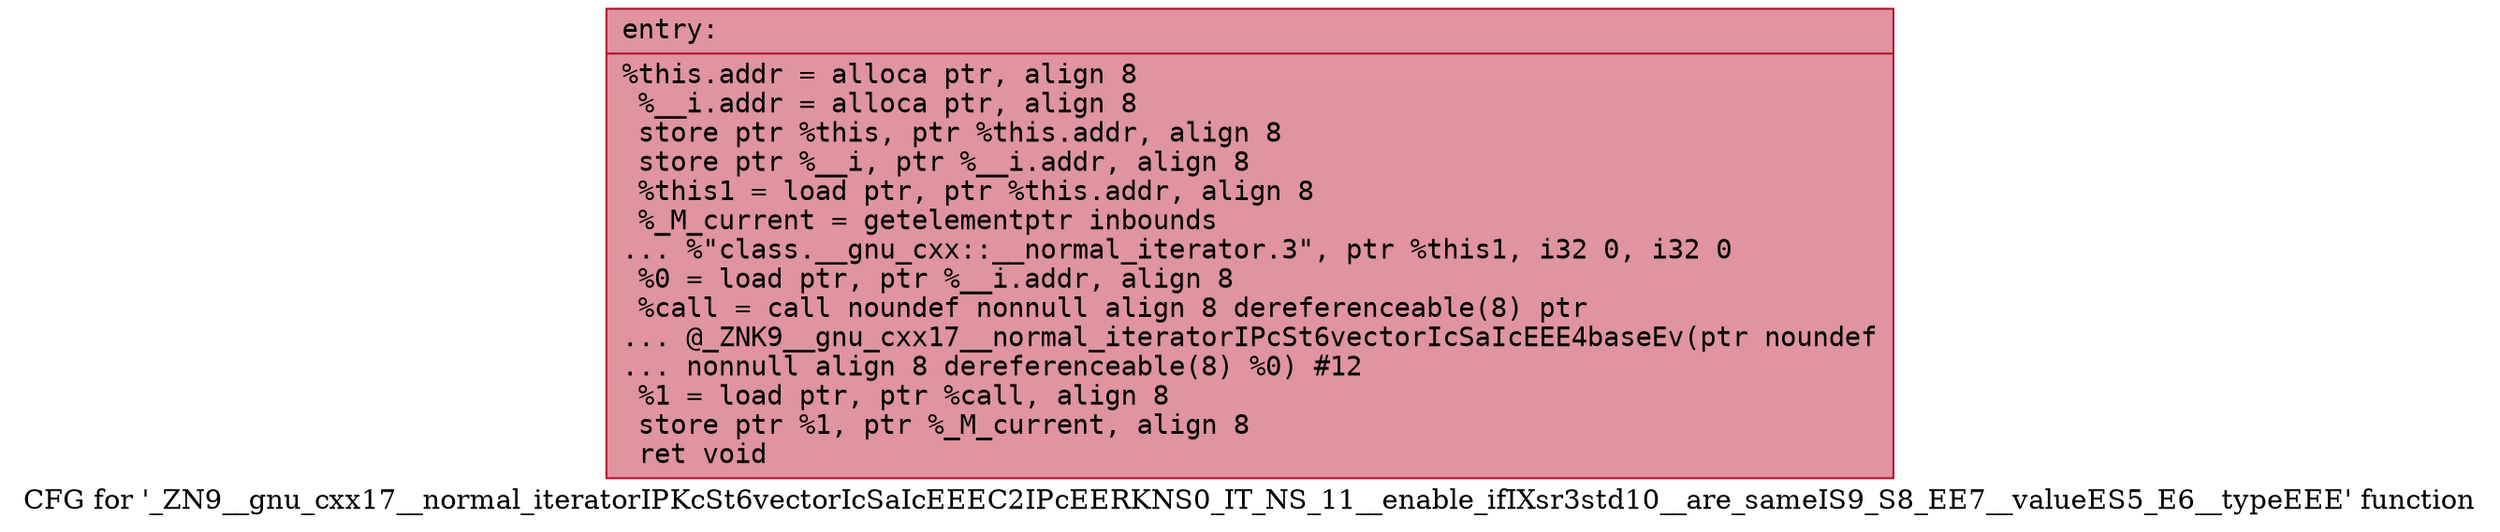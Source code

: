 digraph "CFG for '_ZN9__gnu_cxx17__normal_iteratorIPKcSt6vectorIcSaIcEEEC2IPcEERKNS0_IT_NS_11__enable_ifIXsr3std10__are_sameIS9_S8_EE7__valueES5_E6__typeEEE' function" {
	label="CFG for '_ZN9__gnu_cxx17__normal_iteratorIPKcSt6vectorIcSaIcEEEC2IPcEERKNS0_IT_NS_11__enable_ifIXsr3std10__are_sameIS9_S8_EE7__valueES5_E6__typeEEE' function";

	Node0x5555abc17880 [shape=record,color="#b70d28ff", style=filled, fillcolor="#b70d2870" fontname="Courier",label="{entry:\l|  %this.addr = alloca ptr, align 8\l  %__i.addr = alloca ptr, align 8\l  store ptr %this, ptr %this.addr, align 8\l  store ptr %__i, ptr %__i.addr, align 8\l  %this1 = load ptr, ptr %this.addr, align 8\l  %_M_current = getelementptr inbounds\l... %\"class.__gnu_cxx::__normal_iterator.3\", ptr %this1, i32 0, i32 0\l  %0 = load ptr, ptr %__i.addr, align 8\l  %call = call noundef nonnull align 8 dereferenceable(8) ptr\l... @_ZNK9__gnu_cxx17__normal_iteratorIPcSt6vectorIcSaIcEEE4baseEv(ptr noundef\l... nonnull align 8 dereferenceable(8) %0) #12\l  %1 = load ptr, ptr %call, align 8\l  store ptr %1, ptr %_M_current, align 8\l  ret void\l}"];
}
